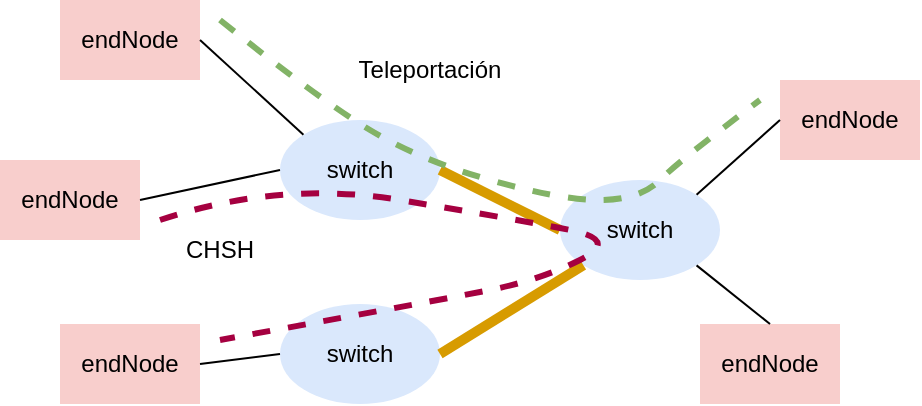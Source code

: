 <mxfile version="24.4.0" type="device">
  <diagram name="Página-1" id="0R84nbDcEIhOmc_J-1IX">
    <mxGraphModel dx="1364" dy="843" grid="1" gridSize="10" guides="1" tooltips="1" connect="1" arrows="1" fold="1" page="1" pageScale="1" pageWidth="827" pageHeight="583" math="0" shadow="0">
      <root>
        <mxCell id="0" />
        <mxCell id="1" parent="0" />
        <mxCell id="dmVsvcYthLELyO5Nhqn--1" value="switch" style="ellipse;whiteSpace=wrap;html=1;fillColor=#dae8fc;strokeColor=none;" vertex="1" parent="1">
          <mxGeometry x="290" y="150" width="80" height="50" as="geometry" />
        </mxCell>
        <mxCell id="dmVsvcYthLELyO5Nhqn--2" value="switch" style="ellipse;whiteSpace=wrap;html=1;fillColor=#dae8fc;strokeColor=none;" vertex="1" parent="1">
          <mxGeometry x="430" y="180" width="80" height="50" as="geometry" />
        </mxCell>
        <mxCell id="dmVsvcYthLELyO5Nhqn--3" value="switch" style="ellipse;whiteSpace=wrap;html=1;fillColor=#dae8fc;strokeColor=none;" vertex="1" parent="1">
          <mxGeometry x="290" y="242" width="80" height="50" as="geometry" />
        </mxCell>
        <mxCell id="dmVsvcYthLELyO5Nhqn--4" value="endNode" style="rounded=0;whiteSpace=wrap;html=1;fillColor=#f8cecc;strokeColor=none;" vertex="1" parent="1">
          <mxGeometry x="180" y="90" width="70" height="40" as="geometry" />
        </mxCell>
        <mxCell id="dmVsvcYthLELyO5Nhqn--5" value="endNode" style="rounded=0;whiteSpace=wrap;html=1;fillColor=#f8cecc;strokeColor=none;" vertex="1" parent="1">
          <mxGeometry x="150" y="170" width="70" height="40" as="geometry" />
        </mxCell>
        <mxCell id="dmVsvcYthLELyO5Nhqn--6" value="endNode" style="rounded=0;whiteSpace=wrap;html=1;fillColor=#f8cecc;strokeColor=none;" vertex="1" parent="1">
          <mxGeometry x="540" y="130" width="70" height="40" as="geometry" />
        </mxCell>
        <mxCell id="dmVsvcYthLELyO5Nhqn--7" value="endNode" style="rounded=0;whiteSpace=wrap;html=1;fillColor=#f8cecc;strokeColor=none;" vertex="1" parent="1">
          <mxGeometry x="500" y="252" width="70" height="40" as="geometry" />
        </mxCell>
        <mxCell id="dmVsvcYthLELyO5Nhqn--8" value="endNode" style="rounded=0;whiteSpace=wrap;html=1;fillColor=#f8cecc;strokeColor=none;" vertex="1" parent="1">
          <mxGeometry x="180" y="252" width="70" height="40" as="geometry" />
        </mxCell>
        <mxCell id="dmVsvcYthLELyO5Nhqn--11" value="" style="endArrow=none;html=1;rounded=0;entryX=1;entryY=0.5;entryDx=0;entryDy=0;exitX=0;exitY=0;exitDx=0;exitDy=0;" edge="1" parent="1" source="dmVsvcYthLELyO5Nhqn--1" target="dmVsvcYthLELyO5Nhqn--4">
          <mxGeometry width="50" height="50" relative="1" as="geometry">
            <mxPoint x="390" y="460" as="sourcePoint" />
            <mxPoint x="440" y="410" as="targetPoint" />
          </mxGeometry>
        </mxCell>
        <mxCell id="dmVsvcYthLELyO5Nhqn--12" value="" style="endArrow=none;html=1;rounded=0;entryX=1;entryY=0.5;entryDx=0;entryDy=0;exitX=0;exitY=0.5;exitDx=0;exitDy=0;" edge="1" parent="1" source="dmVsvcYthLELyO5Nhqn--1" target="dmVsvcYthLELyO5Nhqn--5">
          <mxGeometry width="50" height="50" relative="1" as="geometry">
            <mxPoint x="312" y="167" as="sourcePoint" />
            <mxPoint x="260" y="120" as="targetPoint" />
          </mxGeometry>
        </mxCell>
        <mxCell id="dmVsvcYthLELyO5Nhqn--13" value="" style="endArrow=none;html=1;rounded=0;exitX=1;exitY=0.5;exitDx=0;exitDy=0;entryX=0;entryY=0.5;entryDx=0;entryDy=0;" edge="1" parent="1" source="dmVsvcYthLELyO5Nhqn--8" target="dmVsvcYthLELyO5Nhqn--3">
          <mxGeometry width="50" height="50" relative="1" as="geometry">
            <mxPoint x="390" y="460" as="sourcePoint" />
            <mxPoint x="440" y="410" as="targetPoint" />
          </mxGeometry>
        </mxCell>
        <mxCell id="dmVsvcYthLELyO5Nhqn--14" value="" style="endArrow=none;html=1;rounded=0;exitX=1;exitY=1;exitDx=0;exitDy=0;entryX=0.5;entryY=0;entryDx=0;entryDy=0;" edge="1" parent="1" source="dmVsvcYthLELyO5Nhqn--2" target="dmVsvcYthLELyO5Nhqn--7">
          <mxGeometry width="50" height="50" relative="1" as="geometry">
            <mxPoint x="390" y="460" as="sourcePoint" />
            <mxPoint x="440" y="410" as="targetPoint" />
          </mxGeometry>
        </mxCell>
        <mxCell id="dmVsvcYthLELyO5Nhqn--15" value="" style="endArrow=none;html=1;rounded=0;entryX=0;entryY=0.5;entryDx=0;entryDy=0;exitX=1;exitY=0;exitDx=0;exitDy=0;" edge="1" parent="1" source="dmVsvcYthLELyO5Nhqn--2" target="dmVsvcYthLELyO5Nhqn--6">
          <mxGeometry width="50" height="50" relative="1" as="geometry">
            <mxPoint x="390" y="460" as="sourcePoint" />
            <mxPoint x="440" y="410" as="targetPoint" />
          </mxGeometry>
        </mxCell>
        <mxCell id="dmVsvcYthLELyO5Nhqn--16" value="" style="endArrow=none;html=1;rounded=0;exitX=1;exitY=0.5;exitDx=0;exitDy=0;exitPerimeter=0;entryX=0;entryY=0.5;entryDx=0;entryDy=0;fillColor=#ffe6cc;strokeColor=#d79b00;strokeWidth=5;" edge="1" parent="1" source="dmVsvcYthLELyO5Nhqn--1" target="dmVsvcYthLELyO5Nhqn--2">
          <mxGeometry width="50" height="50" relative="1" as="geometry">
            <mxPoint x="390" y="460" as="sourcePoint" />
            <mxPoint x="440" y="410" as="targetPoint" />
          </mxGeometry>
        </mxCell>
        <mxCell id="dmVsvcYthLELyO5Nhqn--17" value="" style="endArrow=none;html=1;rounded=0;entryX=0;entryY=1;entryDx=0;entryDy=0;exitX=1;exitY=0.5;exitDx=0;exitDy=0;fillColor=#ffe6cc;strokeColor=#d79b00;strokeWidth=5;" edge="1" parent="1" source="dmVsvcYthLELyO5Nhqn--3" target="dmVsvcYthLELyO5Nhqn--2">
          <mxGeometry width="50" height="50" relative="1" as="geometry">
            <mxPoint x="390" y="460" as="sourcePoint" />
            <mxPoint x="440" y="410" as="targetPoint" />
          </mxGeometry>
        </mxCell>
        <mxCell id="dmVsvcYthLELyO5Nhqn--18" value="" style="curved=1;endArrow=none;html=1;rounded=0;endFill=0;fillColor=#d5e8d4;strokeColor=#82b366;strokeWidth=3;dashed=1;" edge="1" parent="1">
          <mxGeometry width="50" height="50" relative="1" as="geometry">
            <mxPoint x="260" y="100" as="sourcePoint" />
            <mxPoint x="530" y="140" as="targetPoint" />
            <Array as="points">
              <mxPoint x="310" y="140" />
              <mxPoint x="360" y="170" />
              <mxPoint x="430" y="190" />
              <mxPoint x="470" y="190" />
              <mxPoint x="490" y="170" />
            </Array>
          </mxGeometry>
        </mxCell>
        <mxCell id="dmVsvcYthLELyO5Nhqn--19" value="" style="curved=1;endArrow=none;html=1;rounded=0;endFill=0;fillColor=#d80073;strokeColor=#A50040;strokeWidth=3;dashed=1;" edge="1" parent="1">
          <mxGeometry width="50" height="50" relative="1" as="geometry">
            <mxPoint x="230" y="200" as="sourcePoint" />
            <mxPoint x="260" y="260" as="targetPoint" />
            <Array as="points">
              <mxPoint x="290" y="180" />
              <mxPoint x="410" y="200" />
              <mxPoint x="460" y="210" />
              <mxPoint x="420" y="230" />
              <mxPoint x="370" y="240" />
            </Array>
          </mxGeometry>
        </mxCell>
        <mxCell id="dmVsvcYthLELyO5Nhqn--20" value="Teleportación" style="text;html=1;align=center;verticalAlign=middle;whiteSpace=wrap;rounded=0;" vertex="1" parent="1">
          <mxGeometry x="320" y="110" width="90" height="30" as="geometry" />
        </mxCell>
        <mxCell id="dmVsvcYthLELyO5Nhqn--21" value="CHSH" style="text;html=1;align=center;verticalAlign=middle;whiteSpace=wrap;rounded=0;" vertex="1" parent="1">
          <mxGeometry x="230" y="200" width="60" height="30" as="geometry" />
        </mxCell>
      </root>
    </mxGraphModel>
  </diagram>
</mxfile>
